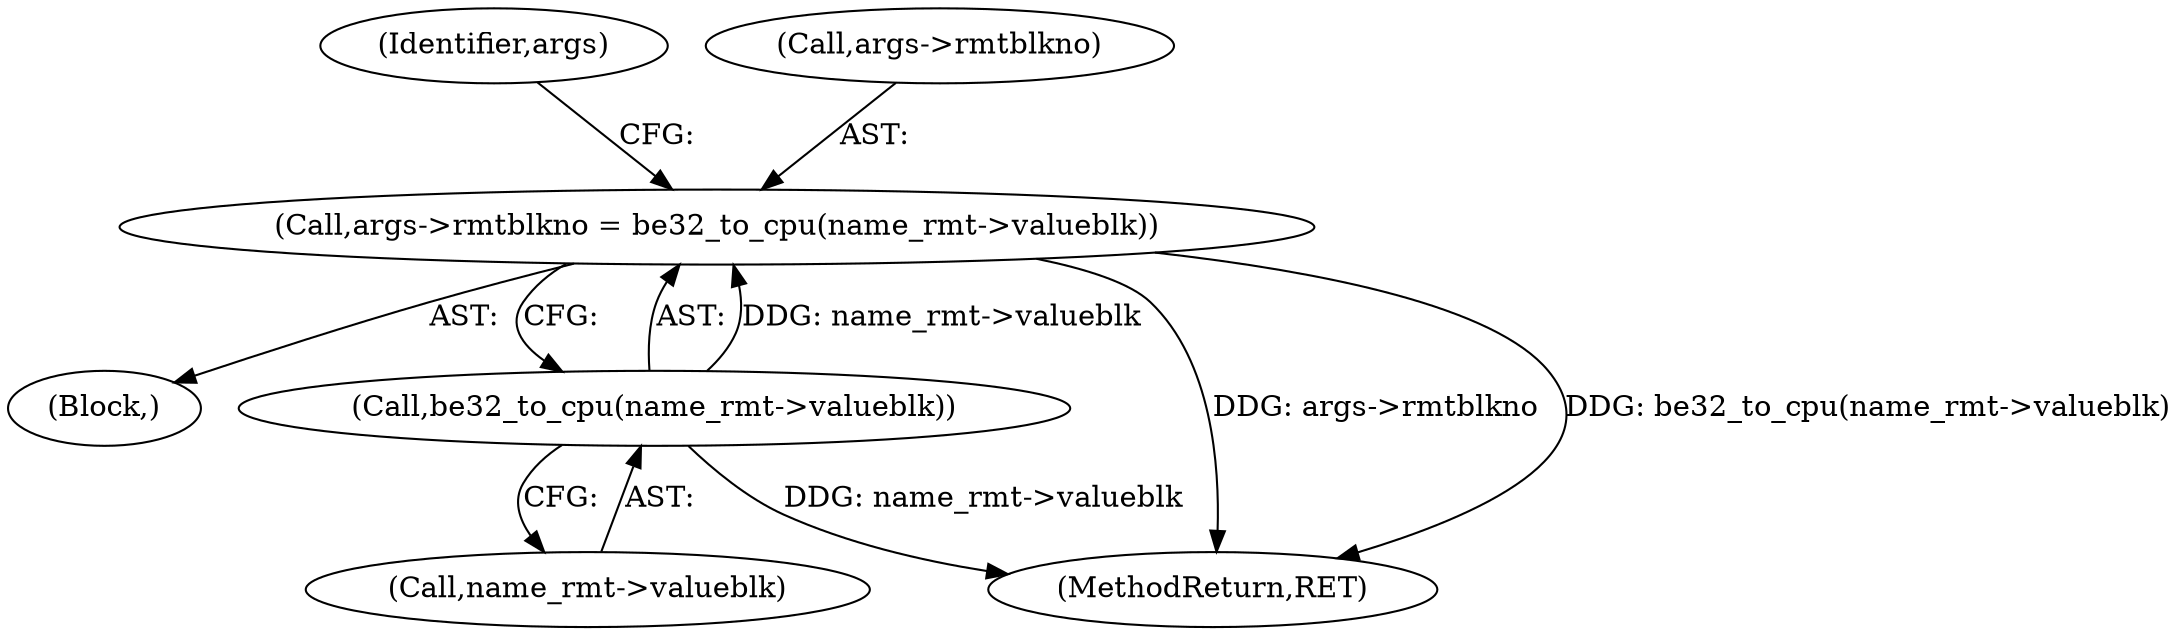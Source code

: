 digraph "0_linux_8275cdd0e7ac550dcce2b3ef6d2fb3b808c1ae59_5@pointer" {
"1000275" [label="(Call,args->rmtblkno = be32_to_cpu(name_rmt->valueblk))"];
"1000279" [label="(Call,be32_to_cpu(name_rmt->valueblk))"];
"1000285" [label="(Identifier,args)"];
"1000275" [label="(Call,args->rmtblkno = be32_to_cpu(name_rmt->valueblk))"];
"1000279" [label="(Call,be32_to_cpu(name_rmt->valueblk))"];
"1000238" [label="(Block,)"];
"1000276" [label="(Call,args->rmtblkno)"];
"1000340" [label="(MethodReturn,RET)"];
"1000280" [label="(Call,name_rmt->valueblk)"];
"1000275" -> "1000238"  [label="AST: "];
"1000275" -> "1000279"  [label="CFG: "];
"1000276" -> "1000275"  [label="AST: "];
"1000279" -> "1000275"  [label="AST: "];
"1000285" -> "1000275"  [label="CFG: "];
"1000275" -> "1000340"  [label="DDG: args->rmtblkno"];
"1000275" -> "1000340"  [label="DDG: be32_to_cpu(name_rmt->valueblk)"];
"1000279" -> "1000275"  [label="DDG: name_rmt->valueblk"];
"1000279" -> "1000280"  [label="CFG: "];
"1000280" -> "1000279"  [label="AST: "];
"1000279" -> "1000340"  [label="DDG: name_rmt->valueblk"];
}
